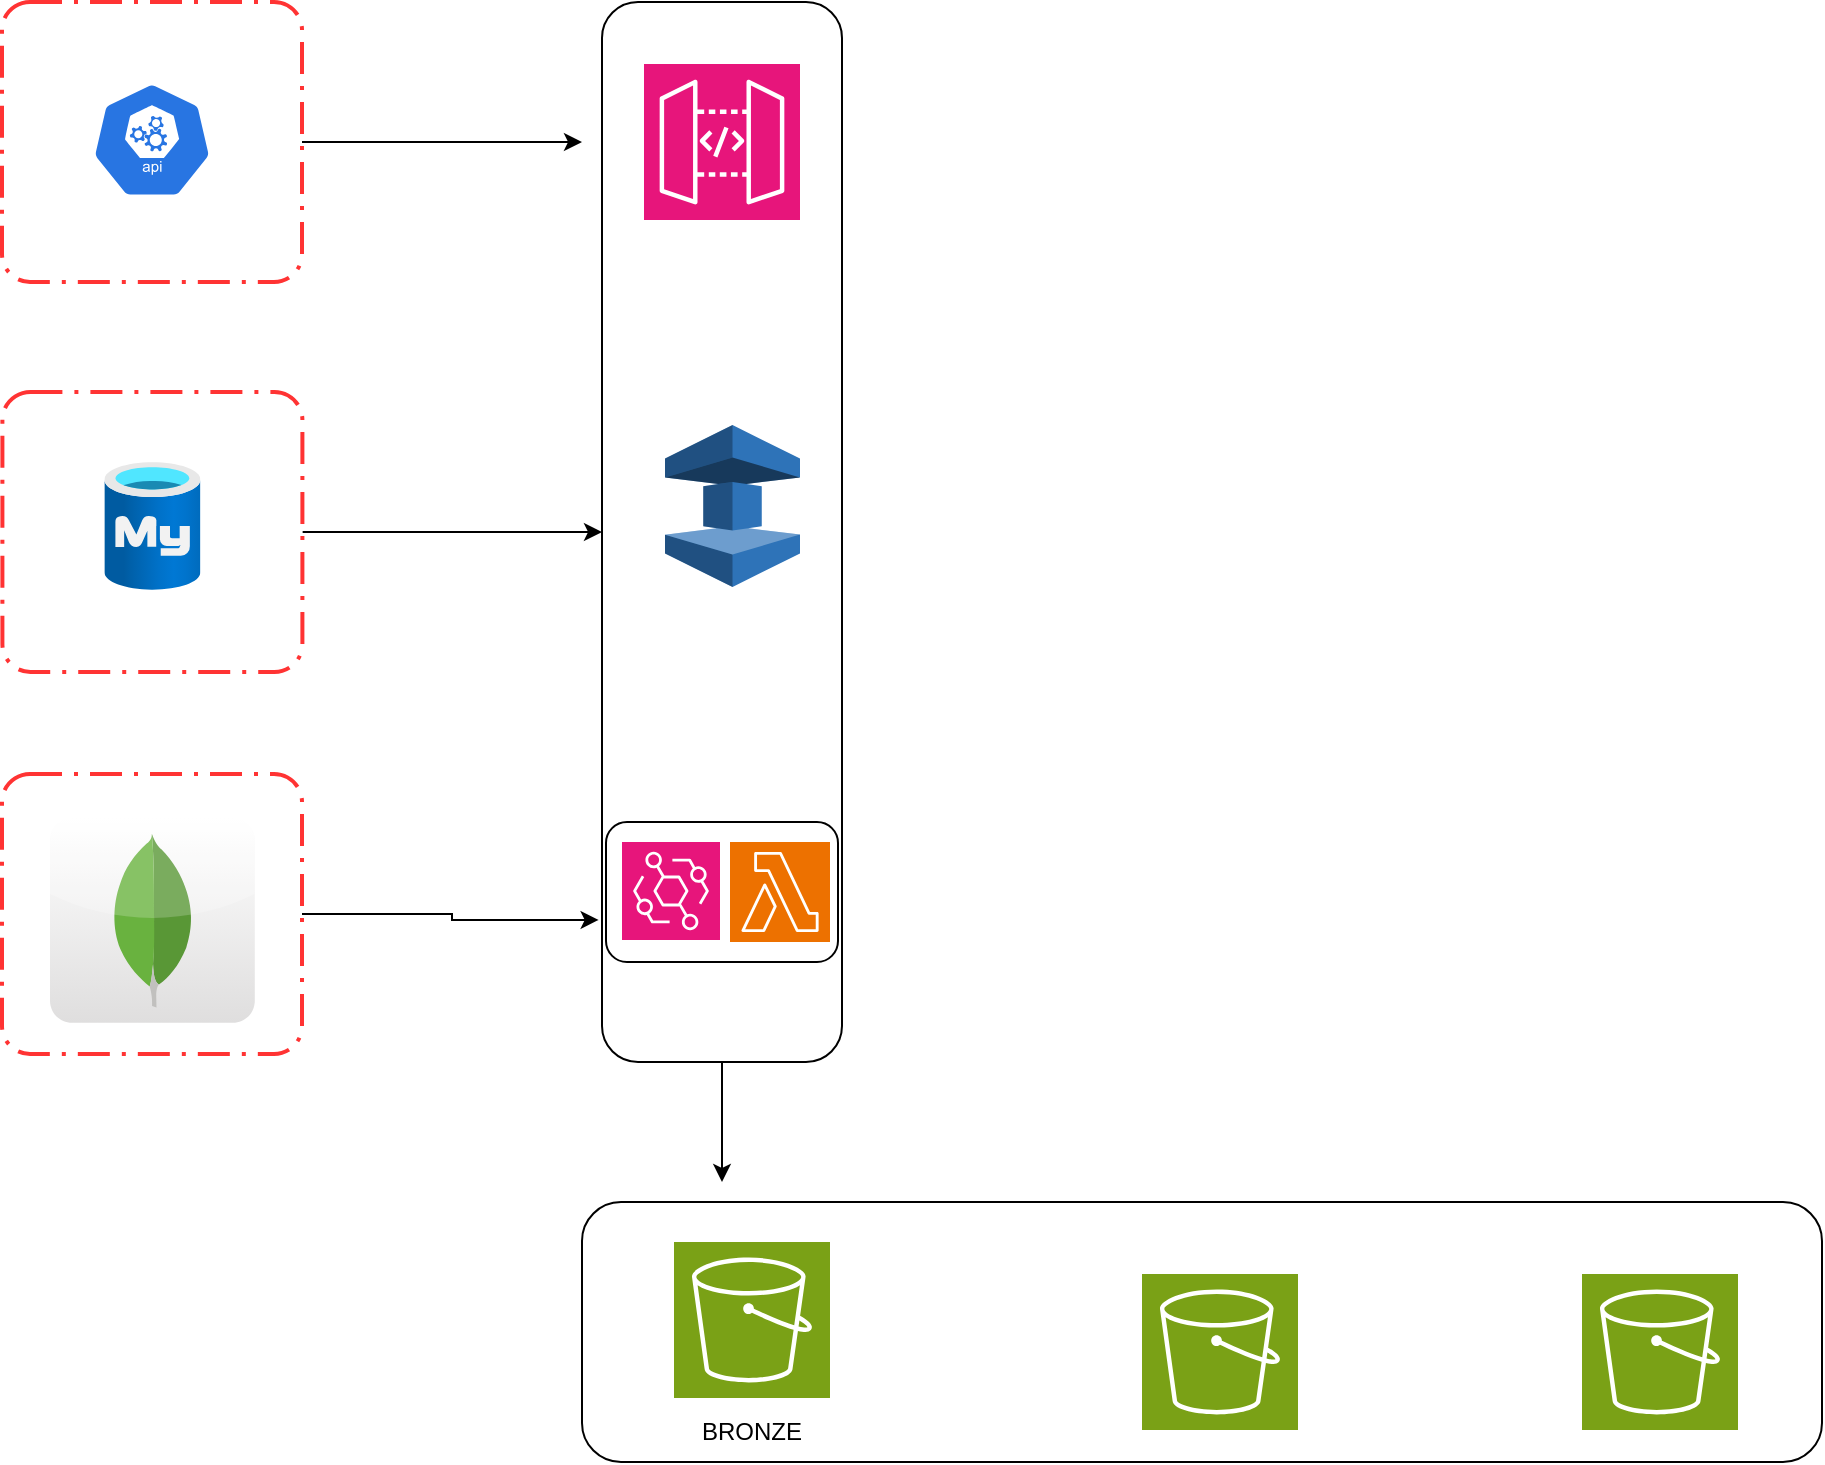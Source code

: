 <mxfile version="22.0.2" type="github">
  <diagram name="Página-1" id="FAyKTqM0oPEEgQscZbqY">
    <mxGraphModel dx="1687" dy="882" grid="1" gridSize="10" guides="1" tooltips="1" connect="1" arrows="1" fold="1" page="1" pageScale="1" pageWidth="827" pageHeight="1169" math="0" shadow="0">
      <root>
        <mxCell id="0" />
        <mxCell id="1" parent="0" />
        <mxCell id="URk4r4SbivihlPZpY_Re-33" style="edgeStyle=orthogonalEdgeStyle;rounded=0;orthogonalLoop=1;jettySize=auto;html=1;" edge="1" parent="1" source="URk4r4SbivihlPZpY_Re-1">
          <mxGeometry relative="1" as="geometry">
            <mxPoint x="340" y="90" as="targetPoint" />
          </mxGeometry>
        </mxCell>
        <mxCell id="URk4r4SbivihlPZpY_Re-1" value="" style="rounded=1;arcSize=10;dashed=1;dashPattern=8 3 1 3;strokeWidth=2;strokeColor=#FF3333;" vertex="1" parent="1">
          <mxGeometry x="50" y="20" width="150" height="140" as="geometry" />
        </mxCell>
        <mxCell id="URk4r4SbivihlPZpY_Re-4" value="" style="sketch=0;html=1;dashed=0;whitespace=wrap;fillColor=#2875E2;strokeColor=#ffffff;points=[[0.005,0.63,0],[0.1,0.2,0],[0.9,0.2,0],[0.5,0,0],[0.995,0.63,0],[0.72,0.99,0],[0.5,1,0],[0.28,0.99,0]];verticalLabelPosition=bottom;align=center;verticalAlign=top;shape=mxgraph.kubernetes.icon;prIcon=api" vertex="1" parent="1">
          <mxGeometry x="85" y="60" width="80" height="58" as="geometry" />
        </mxCell>
        <mxCell id="URk4r4SbivihlPZpY_Re-5" value="" style="rounded=1;whiteSpace=wrap;html=1;" vertex="1" parent="1">
          <mxGeometry x="340" y="620" width="620" height="130" as="geometry" />
        </mxCell>
        <mxCell id="URk4r4SbivihlPZpY_Re-6" value="" style="sketch=0;points=[[0,0,0],[0.25,0,0],[0.5,0,0],[0.75,0,0],[1,0,0],[0,1,0],[0.25,1,0],[0.5,1,0],[0.75,1,0],[1,1,0],[0,0.25,0],[0,0.5,0],[0,0.75,0],[1,0.25,0],[1,0.5,0],[1,0.75,0]];outlineConnect=0;fontColor=#232F3E;fillColor=#7AA116;strokeColor=#ffffff;dashed=0;verticalLabelPosition=bottom;verticalAlign=top;align=center;html=1;fontSize=12;fontStyle=0;aspect=fixed;shape=mxgraph.aws4.resourceIcon;resIcon=mxgraph.aws4.s3;" vertex="1" parent="1">
          <mxGeometry x="386" y="640" width="78" height="78" as="geometry" />
        </mxCell>
        <mxCell id="URk4r4SbivihlPZpY_Re-7" value="" style="sketch=0;points=[[0,0,0],[0.25,0,0],[0.5,0,0],[0.75,0,0],[1,0,0],[0,1,0],[0.25,1,0],[0.5,1,0],[0.75,1,0],[1,1,0],[0,0.25,0],[0,0.5,0],[0,0.75,0],[1,0.25,0],[1,0.5,0],[1,0.75,0]];outlineConnect=0;fontColor=#232F3E;fillColor=#7AA116;strokeColor=#ffffff;dashed=0;verticalLabelPosition=bottom;verticalAlign=top;align=center;html=1;fontSize=12;fontStyle=0;aspect=fixed;shape=mxgraph.aws4.resourceIcon;resIcon=mxgraph.aws4.s3;" vertex="1" parent="1">
          <mxGeometry x="620" y="656" width="78" height="78" as="geometry" />
        </mxCell>
        <mxCell id="URk4r4SbivihlPZpY_Re-8" value="" style="sketch=0;points=[[0,0,0],[0.25,0,0],[0.5,0,0],[0.75,0,0],[1,0,0],[0,1,0],[0.25,1,0],[0.5,1,0],[0.75,1,0],[1,1,0],[0,0.25,0],[0,0.5,0],[0,0.75,0],[1,0.25,0],[1,0.5,0],[1,0.75,0]];outlineConnect=0;fontColor=#232F3E;fillColor=#7AA116;strokeColor=#ffffff;dashed=0;verticalLabelPosition=bottom;verticalAlign=top;align=center;html=1;fontSize=12;fontStyle=0;aspect=fixed;shape=mxgraph.aws4.resourceIcon;resIcon=mxgraph.aws4.s3;" vertex="1" parent="1">
          <mxGeometry x="840" y="656" width="78" height="78" as="geometry" />
        </mxCell>
        <mxCell id="URk4r4SbivihlPZpY_Re-32" style="edgeStyle=orthogonalEdgeStyle;rounded=0;orthogonalLoop=1;jettySize=auto;html=1;" edge="1" parent="1" source="URk4r4SbivihlPZpY_Re-14" target="URk4r4SbivihlPZpY_Re-20">
          <mxGeometry relative="1" as="geometry" />
        </mxCell>
        <mxCell id="URk4r4SbivihlPZpY_Re-14" value="" style="rounded=1;arcSize=10;dashed=1;dashPattern=8 3 1 3;strokeWidth=2;strokeColor=#FF3333;glass=0;shadow=0;fillColor=#FFFFFF;" vertex="1" parent="1">
          <mxGeometry x="50.2" y="215" width="150" height="140" as="geometry" />
        </mxCell>
        <mxCell id="URk4r4SbivihlPZpY_Re-17" value="" style="image;aspect=fixed;html=1;points=[];align=center;fontSize=12;image=img/lib/azure2/databases/Azure_Database_MySQL_Server.svg;" vertex="1" parent="1">
          <mxGeometry x="101.2" y="250" width="48" height="64" as="geometry" />
        </mxCell>
        <mxCell id="URk4r4SbivihlPZpY_Re-18" value="" style="rounded=1;arcSize=10;dashed=1;dashPattern=8 3 1 3;strokeWidth=2;strokeColor=#FF3333;glass=0;shadow=0;fillColor=#FFFFFF;" vertex="1" parent="1">
          <mxGeometry x="50" y="406" width="150" height="140" as="geometry" />
        </mxCell>
        <mxCell id="URk4r4SbivihlPZpY_Re-35" style="edgeStyle=orthogonalEdgeStyle;rounded=0;orthogonalLoop=1;jettySize=auto;html=1;" edge="1" parent="1" source="URk4r4SbivihlPZpY_Re-20">
          <mxGeometry relative="1" as="geometry">
            <mxPoint x="410" y="610" as="targetPoint" />
          </mxGeometry>
        </mxCell>
        <mxCell id="URk4r4SbivihlPZpY_Re-20" value="" style="rounded=1;whiteSpace=wrap;html=1;" vertex="1" parent="1">
          <mxGeometry x="350" y="20" width="120" height="530" as="geometry" />
        </mxCell>
        <mxCell id="URk4r4SbivihlPZpY_Re-22" value="" style="outlineConnect=0;dashed=0;verticalLabelPosition=bottom;verticalAlign=top;align=center;html=1;shape=mxgraph.aws3.elasticache;fillColor=#2E73B8;gradientColor=none;" vertex="1" parent="1">
          <mxGeometry x="381.5" y="231.5" width="67.5" height="81" as="geometry" />
        </mxCell>
        <mxCell id="URk4r4SbivihlPZpY_Re-23" value="" style="sketch=0;points=[[0,0,0],[0.25,0,0],[0.5,0,0],[0.75,0,0],[1,0,0],[0,1,0],[0.25,1,0],[0.5,1,0],[0.75,1,0],[1,1,0],[0,0.25,0],[0,0.5,0],[0,0.75,0],[1,0.25,0],[1,0.5,0],[1,0.75,0]];outlineConnect=0;fontColor=#232F3E;fillColor=#E7157B;strokeColor=#ffffff;dashed=0;verticalLabelPosition=bottom;verticalAlign=top;align=center;html=1;fontSize=12;fontStyle=0;aspect=fixed;shape=mxgraph.aws4.resourceIcon;resIcon=mxgraph.aws4.api_gateway;" vertex="1" parent="1">
          <mxGeometry x="371" y="51" width="78" height="78" as="geometry" />
        </mxCell>
        <mxCell id="URk4r4SbivihlPZpY_Re-24" value="" style="dashed=0;outlineConnect=0;html=1;align=center;labelPosition=center;verticalLabelPosition=bottom;verticalAlign=top;shape=mxgraph.webicons.mongodb;gradientColor=#DFDEDE" vertex="1" parent="1">
          <mxGeometry x="74" y="428" width="102.4" height="102.4" as="geometry" />
        </mxCell>
        <mxCell id="URk4r4SbivihlPZpY_Re-25" value="" style="sketch=0;points=[[0,0,0],[0.25,0,0],[0.5,0,0],[0.75,0,0],[1,0,0],[0,1,0],[0.25,1,0],[0.5,1,0],[0.75,1,0],[1,1,0],[0,0.25,0],[0,0.5,0],[0,0.75,0],[1,0.25,0],[1,0.5,0],[1,0.75,0]];outlineConnect=0;fontColor=#232F3E;fillColor=#E7157B;strokeColor=#ffffff;dashed=0;verticalLabelPosition=bottom;verticalAlign=top;align=center;html=1;fontSize=12;fontStyle=0;aspect=fixed;shape=mxgraph.aws4.resourceIcon;resIcon=mxgraph.aws4.eventbridge;" vertex="1" parent="1">
          <mxGeometry x="360" y="440" width="49" height="49" as="geometry" />
        </mxCell>
        <mxCell id="URk4r4SbivihlPZpY_Re-26" value="" style="sketch=0;points=[[0,0,0],[0.25,0,0],[0.5,0,0],[0.75,0,0],[1,0,0],[0,1,0],[0.25,1,0],[0.5,1,0],[0.75,1,0],[1,1,0],[0,0.25,0],[0,0.5,0],[0,0.75,0],[1,0.25,0],[1,0.5,0],[1,0.75,0]];outlineConnect=0;fontColor=#232F3E;fillColor=#ED7100;strokeColor=#ffffff;dashed=0;verticalLabelPosition=bottom;verticalAlign=top;align=center;html=1;fontSize=12;fontStyle=0;aspect=fixed;shape=mxgraph.aws4.resourceIcon;resIcon=mxgraph.aws4.lambda;" vertex="1" parent="1">
          <mxGeometry x="414" y="440" width="50" height="50" as="geometry" />
        </mxCell>
        <mxCell id="URk4r4SbivihlPZpY_Re-27" value="" style="rounded=1;whiteSpace=wrap;html=1;fillColor=none;" vertex="1" parent="1">
          <mxGeometry x="352" y="430" width="116" height="70" as="geometry" />
        </mxCell>
        <mxCell id="URk4r4SbivihlPZpY_Re-34" style="edgeStyle=orthogonalEdgeStyle;rounded=0;orthogonalLoop=1;jettySize=auto;html=1;entryX=-0.014;entryY=0.866;entryDx=0;entryDy=0;entryPerimeter=0;" edge="1" parent="1" source="URk4r4SbivihlPZpY_Re-18" target="URk4r4SbivihlPZpY_Re-20">
          <mxGeometry relative="1" as="geometry" />
        </mxCell>
        <mxCell id="URk4r4SbivihlPZpY_Re-36" value="BRONZE" style="text;html=1;strokeColor=none;fillColor=none;align=center;verticalAlign=middle;whiteSpace=wrap;rounded=0;" vertex="1" parent="1">
          <mxGeometry x="395" y="720" width="60" height="30" as="geometry" />
        </mxCell>
      </root>
    </mxGraphModel>
  </diagram>
</mxfile>
